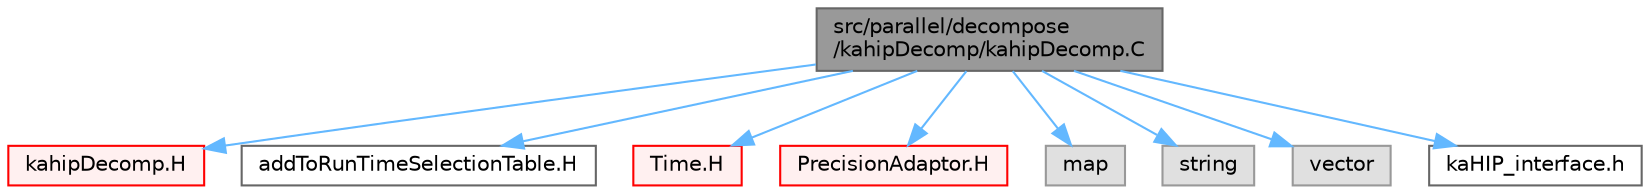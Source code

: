 digraph "src/parallel/decompose/kahipDecomp/kahipDecomp.C"
{
 // LATEX_PDF_SIZE
  bgcolor="transparent";
  edge [fontname=Helvetica,fontsize=10,labelfontname=Helvetica,labelfontsize=10];
  node [fontname=Helvetica,fontsize=10,shape=box,height=0.2,width=0.4];
  Node1 [id="Node000001",label="src/parallel/decompose\l/kahipDecomp/kahipDecomp.C",height=0.2,width=0.4,color="gray40", fillcolor="grey60", style="filled", fontcolor="black",tooltip=" "];
  Node1 -> Node2 [id="edge1_Node000001_Node000002",color="steelblue1",style="solid",tooltip=" "];
  Node2 [id="Node000002",label="kahipDecomp.H",height=0.2,width=0.4,color="red", fillcolor="#FFF0F0", style="filled",URL="$kahipDecomp_8H.html",tooltip=" "];
  Node1 -> Node296 [id="edge2_Node000001_Node000296",color="steelblue1",style="solid",tooltip=" "];
  Node296 [id="Node000296",label="addToRunTimeSelectionTable.H",height=0.2,width=0.4,color="grey40", fillcolor="white", style="filled",URL="$addToRunTimeSelectionTable_8H.html",tooltip="Macros for easy insertion into run-time selection tables."];
  Node1 -> Node297 [id="edge3_Node000001_Node000297",color="steelblue1",style="solid",tooltip=" "];
  Node297 [id="Node000297",label="Time.H",height=0.2,width=0.4,color="red", fillcolor="#FFF0F0", style="filled",URL="$Time_8H.html",tooltip=" "];
  Node1 -> Node343 [id="edge4_Node000001_Node000343",color="steelblue1",style="solid",tooltip=" "];
  Node343 [id="Node000343",label="PrecisionAdaptor.H",height=0.2,width=0.4,color="red", fillcolor="#FFF0F0", style="filled",URL="$PrecisionAdaptor_8H.html",tooltip=" "];
  Node1 -> Node344 [id="edge5_Node000001_Node000344",color="steelblue1",style="solid",tooltip=" "];
  Node344 [id="Node000344",label="map",height=0.2,width=0.4,color="grey60", fillcolor="#E0E0E0", style="filled",tooltip=" "];
  Node1 -> Node22 [id="edge6_Node000001_Node000022",color="steelblue1",style="solid",tooltip=" "];
  Node22 [id="Node000022",label="string",height=0.2,width=0.4,color="grey60", fillcolor="#E0E0E0", style="filled",tooltip=" "];
  Node1 -> Node100 [id="edge7_Node000001_Node000100",color="steelblue1",style="solid",tooltip=" "];
  Node100 [id="Node000100",label="vector",height=0.2,width=0.4,color="grey60", fillcolor="#E0E0E0", style="filled",tooltip=" "];
  Node1 -> Node345 [id="edge8_Node000001_Node000345",color="steelblue1",style="solid",tooltip=" "];
  Node345 [id="Node000345",label="kaHIP_interface.h",height=0.2,width=0.4,color="grey40", fillcolor="white", style="filled",URL="$kaHIP__interface_8h.html",tooltip=" "];
}
